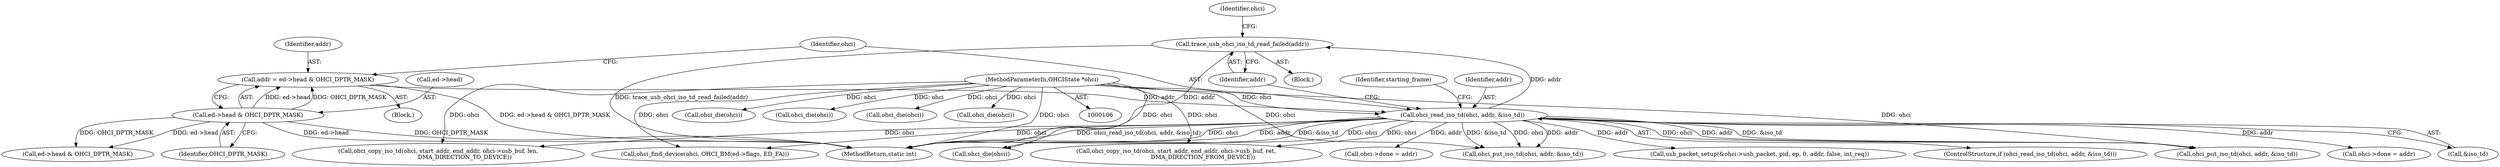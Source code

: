 digraph "0_qemu_26f670a244982335cc08943fb1ec099a2c81e42d@API" {
"1000152" [label="(Call,trace_usb_ohci_iso_td_read_failed(addr))"];
"1000146" [label="(Call,ohci_read_iso_td(ohci, addr, &iso_td))"];
"1000107" [label="(MethodParameterIn,OHCIState *ohci)"];
"1000138" [label="(Call,addr = ed->head & OHCI_DPTR_MASK)"];
"1000140" [label="(Call,ed->head & OHCI_DPTR_MASK)"];
"1000294" [label="(Call,ohci->done = addr)"];
"1000910" [label="(Call,ohci_put_iso_td(ohci, addr, &iso_td))"];
"1000610" [label="(Call,usb_packet_setup(&ohci->usb_packet, pid, ep, 0, addr, false, int_req))"];
"1000141" [label="(Call,ed->head)"];
"1000324" [label="(Call,ohci_die(ohci))"];
"1000155" [label="(Identifier,ohci)"];
"1000152" [label="(Call,trace_usb_ohci_iso_td_read_failed(addr))"];
"1000569" [label="(Call,ohci_die(ohci))"];
"1000159" [label="(Identifier,starting_frame)"];
"1000140" [label="(Call,ed->head & OHCI_DPTR_MASK)"];
"1000110" [label="(Block,)"];
"1000145" [label="(ControlStructure,if (ohci_read_iso_td(ohci, addr, &iso_td)))"];
"1000707" [label="(Call,ohci_die(ohci))"];
"1000138" [label="(Call,addr = ed->head & OHCI_DPTR_MASK)"];
"1000144" [label="(Identifier,OHCI_DPTR_MASK)"];
"1000559" [label="(Call,ohci_copy_iso_td(ohci, start_addr, end_addr, ohci->usb_buf, len,\n                             DMA_DIRECTION_TO_DEVICE))"];
"1000318" [label="(Call,ohci_put_iso_td(ohci, addr, &iso_td))"];
"1000107" [label="(MethodParameterIn,OHCIState *ohci)"];
"1000593" [label="(Call,ohci_find_device(ohci, OHCI_BM(ed->flags, ED_FA)))"];
"1000146" [label="(Call,ohci_read_iso_td(ohci, addr, &iso_td))"];
"1000920" [label="(MethodReturn,static int)"];
"1000139" [label="(Identifier,addr)"];
"1000886" [label="(Call,ohci->done = addr)"];
"1000148" [label="(Identifier,addr)"];
"1000180" [label="(Call,ed->head & OHCI_DPTR_MASK)"];
"1000149" [label="(Call,&iso_td)"];
"1000153" [label="(Identifier,addr)"];
"1000916" [label="(Call,ohci_die(ohci))"];
"1000154" [label="(Call,ohci_die(ohci))"];
"1000147" [label="(Identifier,ohci)"];
"1000697" [label="(Call,ohci_copy_iso_td(ohci, start_addr, end_addr, ohci->usb_buf, ret,\n                             DMA_DIRECTION_FROM_DEVICE))"];
"1000151" [label="(Block,)"];
"1000152" -> "1000151"  [label="AST: "];
"1000152" -> "1000153"  [label="CFG: "];
"1000153" -> "1000152"  [label="AST: "];
"1000155" -> "1000152"  [label="CFG: "];
"1000152" -> "1000920"  [label="DDG: trace_usb_ohci_iso_td_read_failed(addr)"];
"1000152" -> "1000920"  [label="DDG: addr"];
"1000146" -> "1000152"  [label="DDG: addr"];
"1000146" -> "1000145"  [label="AST: "];
"1000146" -> "1000149"  [label="CFG: "];
"1000147" -> "1000146"  [label="AST: "];
"1000148" -> "1000146"  [label="AST: "];
"1000149" -> "1000146"  [label="AST: "];
"1000153" -> "1000146"  [label="CFG: "];
"1000159" -> "1000146"  [label="CFG: "];
"1000146" -> "1000920"  [label="DDG: addr"];
"1000146" -> "1000920"  [label="DDG: &iso_td"];
"1000146" -> "1000920"  [label="DDG: ohci_read_iso_td(ohci, addr, &iso_td)"];
"1000146" -> "1000920"  [label="DDG: ohci"];
"1000107" -> "1000146"  [label="DDG: ohci"];
"1000138" -> "1000146"  [label="DDG: addr"];
"1000146" -> "1000154"  [label="DDG: ohci"];
"1000146" -> "1000294"  [label="DDG: addr"];
"1000146" -> "1000318"  [label="DDG: ohci"];
"1000146" -> "1000318"  [label="DDG: addr"];
"1000146" -> "1000318"  [label="DDG: &iso_td"];
"1000146" -> "1000559"  [label="DDG: ohci"];
"1000146" -> "1000593"  [label="DDG: ohci"];
"1000146" -> "1000610"  [label="DDG: addr"];
"1000146" -> "1000697"  [label="DDG: ohci"];
"1000146" -> "1000886"  [label="DDG: addr"];
"1000146" -> "1000910"  [label="DDG: ohci"];
"1000146" -> "1000910"  [label="DDG: addr"];
"1000146" -> "1000910"  [label="DDG: &iso_td"];
"1000107" -> "1000106"  [label="AST: "];
"1000107" -> "1000920"  [label="DDG: ohci"];
"1000107" -> "1000154"  [label="DDG: ohci"];
"1000107" -> "1000318"  [label="DDG: ohci"];
"1000107" -> "1000324"  [label="DDG: ohci"];
"1000107" -> "1000559"  [label="DDG: ohci"];
"1000107" -> "1000569"  [label="DDG: ohci"];
"1000107" -> "1000593"  [label="DDG: ohci"];
"1000107" -> "1000697"  [label="DDG: ohci"];
"1000107" -> "1000707"  [label="DDG: ohci"];
"1000107" -> "1000910"  [label="DDG: ohci"];
"1000107" -> "1000916"  [label="DDG: ohci"];
"1000138" -> "1000110"  [label="AST: "];
"1000138" -> "1000140"  [label="CFG: "];
"1000139" -> "1000138"  [label="AST: "];
"1000140" -> "1000138"  [label="AST: "];
"1000147" -> "1000138"  [label="CFG: "];
"1000138" -> "1000920"  [label="DDG: ed->head & OHCI_DPTR_MASK"];
"1000140" -> "1000138"  [label="DDG: ed->head"];
"1000140" -> "1000138"  [label="DDG: OHCI_DPTR_MASK"];
"1000140" -> "1000144"  [label="CFG: "];
"1000141" -> "1000140"  [label="AST: "];
"1000144" -> "1000140"  [label="AST: "];
"1000140" -> "1000920"  [label="DDG: ed->head"];
"1000140" -> "1000920"  [label="DDG: OHCI_DPTR_MASK"];
"1000140" -> "1000180"  [label="DDG: ed->head"];
"1000140" -> "1000180"  [label="DDG: OHCI_DPTR_MASK"];
}
